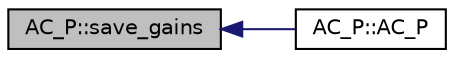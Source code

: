 digraph "AC_P::save_gains"
{
 // INTERACTIVE_SVG=YES
  edge [fontname="Helvetica",fontsize="10",labelfontname="Helvetica",labelfontsize="10"];
  node [fontname="Helvetica",fontsize="10",shape=record];
  rankdir="LR";
  Node1 [label="AC_P::save_gains",height=0.2,width=0.4,color="black", fillcolor="grey75", style="filled", fontcolor="black"];
  Node1 -> Node2 [dir="back",color="midnightblue",fontsize="10",style="solid",fontname="Helvetica"];
  Node2 [label="AC_P::AC_P",height=0.2,width=0.4,color="black", fillcolor="white", style="filled",URL="$classAC__P.html#a86b4d2f7dc92d0f986f0334cca2a3a5d"];
}
